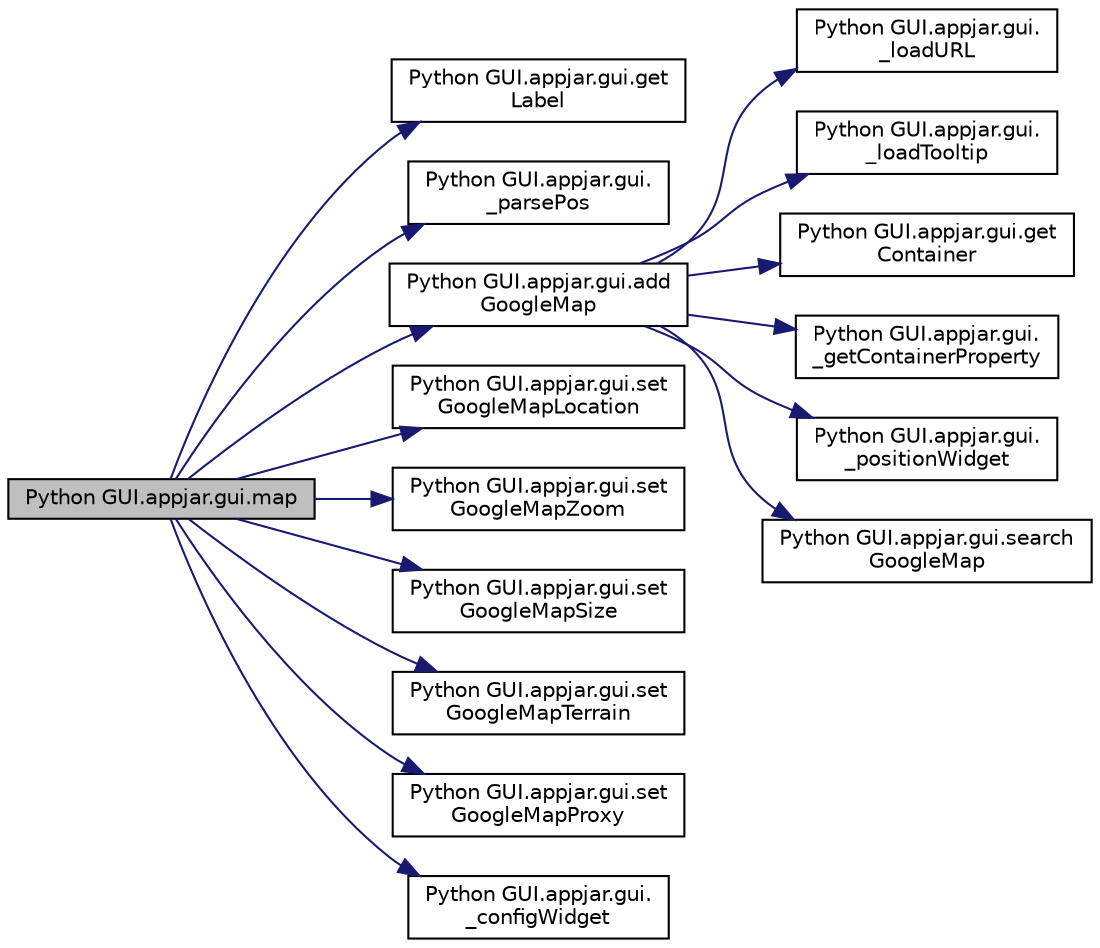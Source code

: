 digraph "Python GUI.appjar.gui.map"
{
  edge [fontname="Helvetica",fontsize="10",labelfontname="Helvetica",labelfontsize="10"];
  node [fontname="Helvetica",fontsize="10",shape=record];
  rankdir="LR";
  Node1541 [label="Python GUI.appjar.gui.map",height=0.2,width=0.4,color="black", fillcolor="grey75", style="filled", fontcolor="black"];
  Node1541 -> Node1542 [color="midnightblue",fontsize="10",style="solid"];
  Node1542 [label="Python GUI.appjar.gui.get\lLabel",height=0.2,width=0.4,color="black", fillcolor="white", style="filled",URL="$class_python_01_g_u_i_1_1appjar_1_1gui.html#a6f8a16d7deef9fe9f44308c375f14881"];
  Node1541 -> Node1543 [color="midnightblue",fontsize="10",style="solid"];
  Node1543 [label="Python GUI.appjar.gui.\l_parsePos",height=0.2,width=0.4,color="black", fillcolor="white", style="filled",URL="$class_python_01_g_u_i_1_1appjar_1_1gui.html#a1151185c82adc42b922797e38132c2ca",tooltip="FUNCTIONS for labels. "];
  Node1541 -> Node1544 [color="midnightblue",fontsize="10",style="solid"];
  Node1544 [label="Python GUI.appjar.gui.add\lGoogleMap",height=0.2,width=0.4,color="black", fillcolor="white", style="filled",URL="$class_python_01_g_u_i_1_1appjar_1_1gui.html#aa1e4b75d2692f52d11e1c9e28ccf4e27"];
  Node1544 -> Node1545 [color="midnightblue",fontsize="10",style="solid"];
  Node1545 [label="Python GUI.appjar.gui.\l_loadURL",height=0.2,width=0.4,color="black", fillcolor="white", style="filled",URL="$class_python_01_g_u_i_1_1appjar_1_1gui.html#ac48d1919fe331a0a1d27df11d38196bf"];
  Node1544 -> Node1546 [color="midnightblue",fontsize="10",style="solid"];
  Node1546 [label="Python GUI.appjar.gui.\l_loadTooltip",height=0.2,width=0.4,color="black", fillcolor="white", style="filled",URL="$class_python_01_g_u_i_1_1appjar_1_1gui.html#aa24fd2c8cc5fce4e5bad5592ebb5a806"];
  Node1544 -> Node1547 [color="midnightblue",fontsize="10",style="solid"];
  Node1547 [label="Python GUI.appjar.gui.get\lContainer",height=0.2,width=0.4,color="black", fillcolor="white", style="filled",URL="$class_python_01_g_u_i_1_1appjar_1_1gui.html#aa89c83e95e3952f6cc39fc23dffa15ce"];
  Node1544 -> Node1548 [color="midnightblue",fontsize="10",style="solid"];
  Node1548 [label="Python GUI.appjar.gui.\l_getContainerProperty",height=0.2,width=0.4,color="black", fillcolor="white", style="filled",URL="$class_python_01_g_u_i_1_1appjar_1_1gui.html#aa0cf90816634eb9855a518e37d864ec1"];
  Node1544 -> Node1549 [color="midnightblue",fontsize="10",style="solid"];
  Node1549 [label="Python GUI.appjar.gui.\l_positionWidget",height=0.2,width=0.4,color="black", fillcolor="white", style="filled",URL="$class_python_01_g_u_i_1_1appjar_1_1gui.html#a994cf4bbd47f434233271d3d8b0eb4c6"];
  Node1544 -> Node1550 [color="midnightblue",fontsize="10",style="solid"];
  Node1550 [label="Python GUI.appjar.gui.search\lGoogleMap",height=0.2,width=0.4,color="black", fillcolor="white", style="filled",URL="$class_python_01_g_u_i_1_1appjar_1_1gui.html#a9c80b4f2912e43f0548f7f18da6ae7f1"];
  Node1541 -> Node1551 [color="midnightblue",fontsize="10",style="solid"];
  Node1551 [label="Python GUI.appjar.gui.set\lGoogleMapLocation",height=0.2,width=0.4,color="black", fillcolor="white", style="filled",URL="$class_python_01_g_u_i_1_1appjar_1_1gui.html#a872dc5bc5ea55d558b2dc62cc217a428"];
  Node1541 -> Node1552 [color="midnightblue",fontsize="10",style="solid"];
  Node1552 [label="Python GUI.appjar.gui.set\lGoogleMapZoom",height=0.2,width=0.4,color="black", fillcolor="white", style="filled",URL="$class_python_01_g_u_i_1_1appjar_1_1gui.html#a7184a8f81f95f4bb7d9ec74b904c3e51"];
  Node1541 -> Node1553 [color="midnightblue",fontsize="10",style="solid"];
  Node1553 [label="Python GUI.appjar.gui.set\lGoogleMapSize",height=0.2,width=0.4,color="black", fillcolor="white", style="filled",URL="$class_python_01_g_u_i_1_1appjar_1_1gui.html#af2b8a8bfc1fbde5c0067a61c414c401b"];
  Node1541 -> Node1554 [color="midnightblue",fontsize="10",style="solid"];
  Node1554 [label="Python GUI.appjar.gui.set\lGoogleMapTerrain",height=0.2,width=0.4,color="black", fillcolor="white", style="filled",URL="$class_python_01_g_u_i_1_1appjar_1_1gui.html#a4461a4a6403d24ce150a8409d31a0745"];
  Node1541 -> Node1555 [color="midnightblue",fontsize="10",style="solid"];
  Node1555 [label="Python GUI.appjar.gui.set\lGoogleMapProxy",height=0.2,width=0.4,color="black", fillcolor="white", style="filled",URL="$class_python_01_g_u_i_1_1appjar_1_1gui.html#a50327e5ee25900b8b636fc9d0a782b7c"];
  Node1541 -> Node1556 [color="midnightblue",fontsize="10",style="solid"];
  Node1556 [label="Python GUI.appjar.gui.\l_configWidget",height=0.2,width=0.4,color="black", fillcolor="white", style="filled",URL="$class_python_01_g_u_i_1_1appjar_1_1gui.html#a66b018474a855b26826b0580a7c40a9e"];
}
